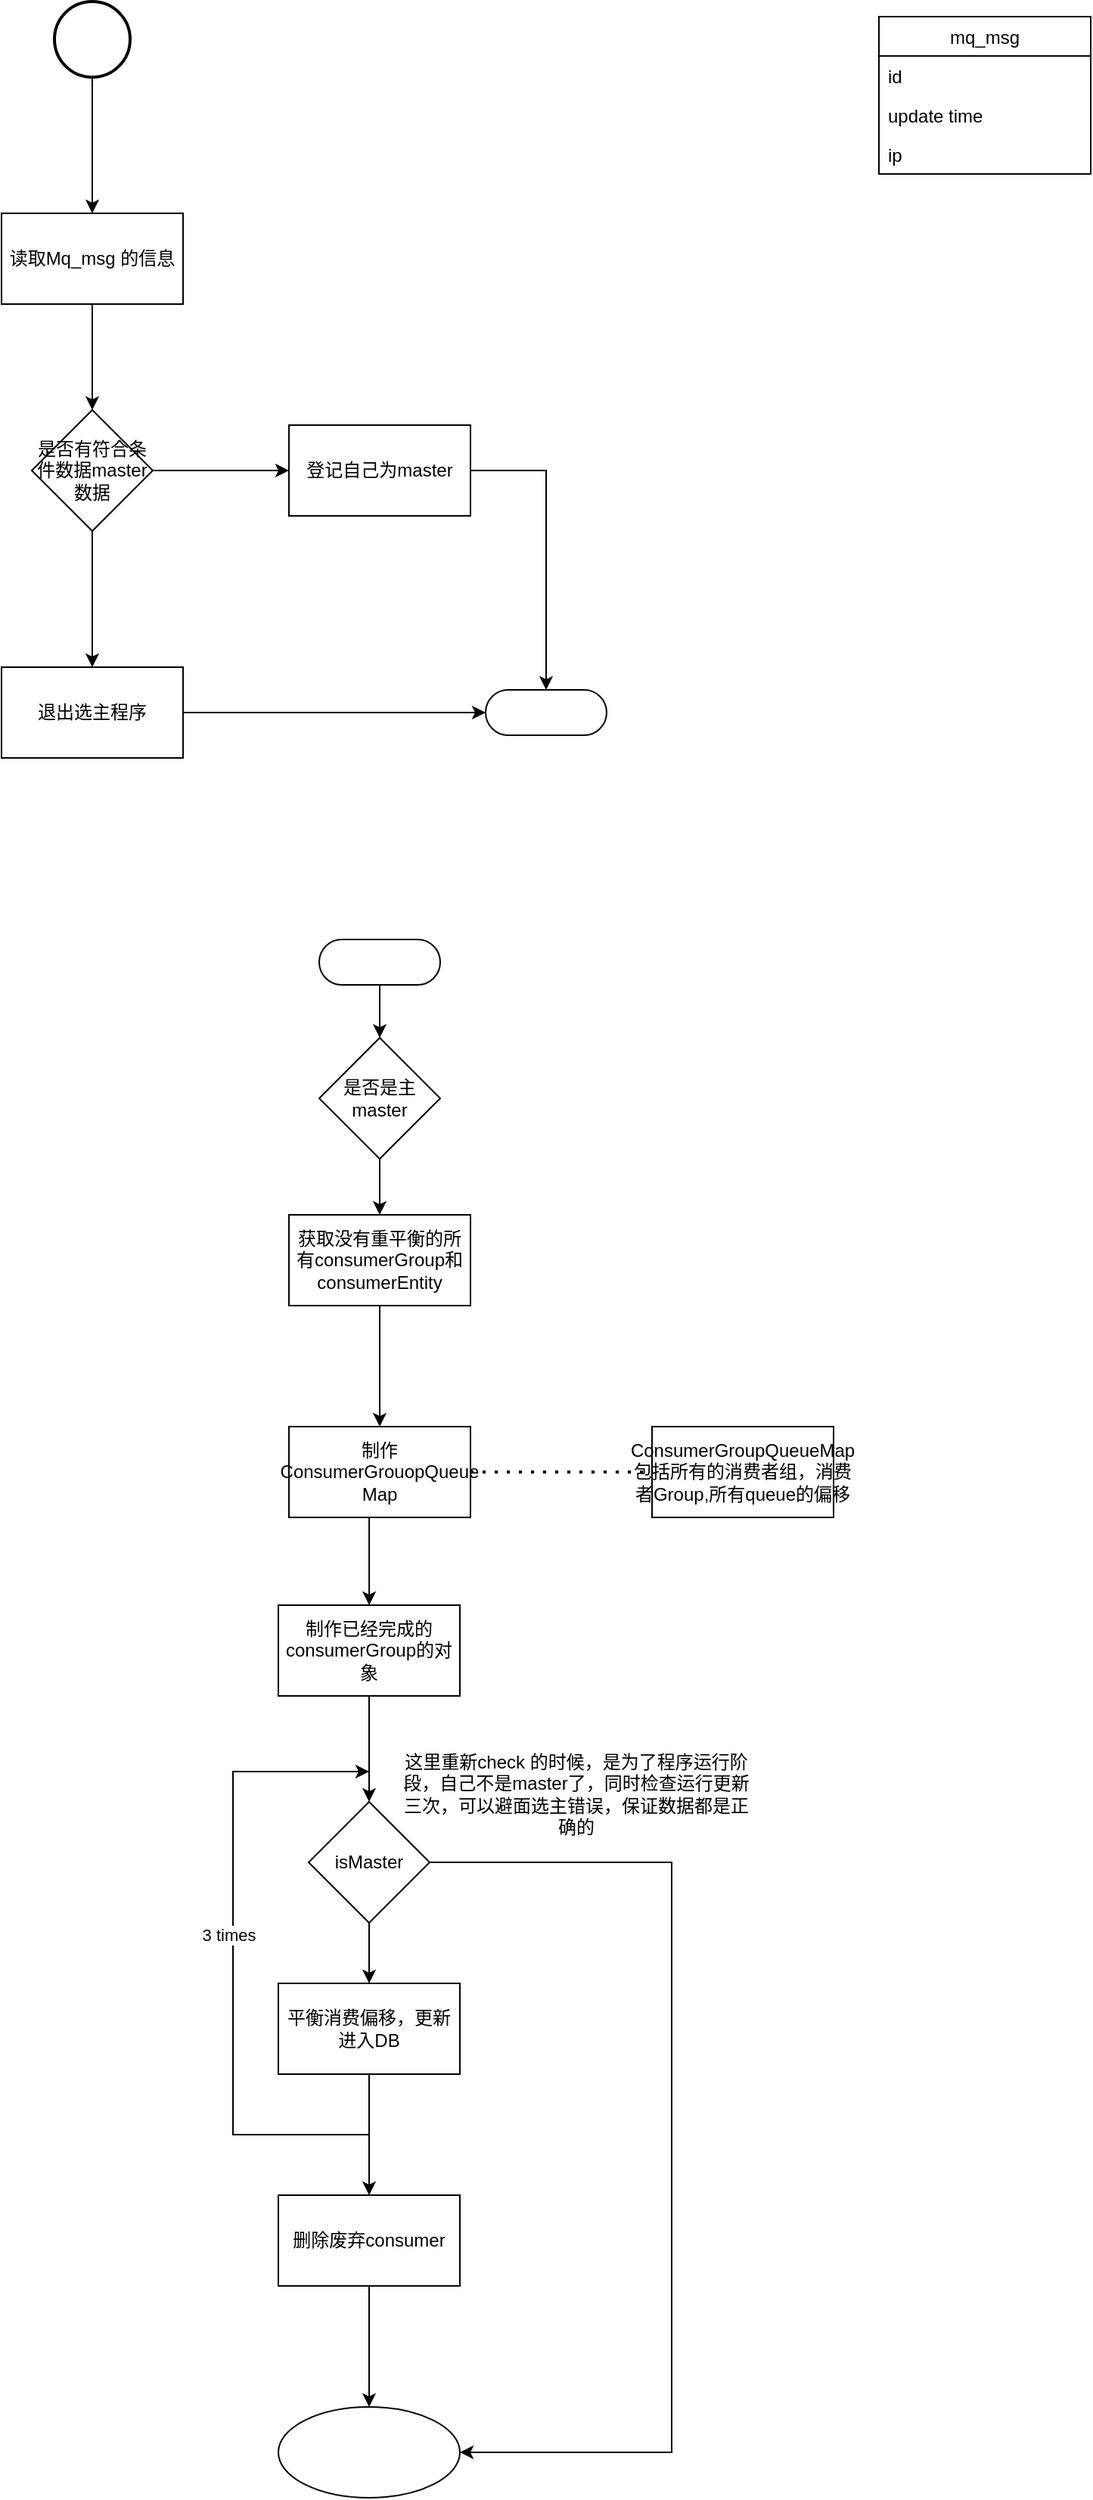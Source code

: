 <mxfile version="20.3.3" type="github">
  <diagram id="A1IVkFVI3k7iJlv4y0Dh" name="第 1 页">
    <mxGraphModel dx="1422" dy="826" grid="1" gridSize="10" guides="1" tooltips="1" connect="1" arrows="1" fold="1" page="1" pageScale="1" pageWidth="827" pageHeight="1169" math="0" shadow="0">
      <root>
        <mxCell id="0" />
        <mxCell id="1" parent="0" />
        <mxCell id="qFUdo42KV_erRPcCLVei-1" value="mq_msg" style="swimlane;fontStyle=0;childLayout=stackLayout;horizontal=1;startSize=26;fillColor=none;horizontalStack=0;resizeParent=1;resizeParentMax=0;resizeLast=0;collapsible=1;marginBottom=0;" parent="1" vertex="1">
          <mxGeometry x="620" y="70" width="140" height="104" as="geometry">
            <mxRectangle x="280" y="280" width="90" height="30" as="alternateBounds" />
          </mxGeometry>
        </mxCell>
        <mxCell id="qFUdo42KV_erRPcCLVei-2" value="id" style="text;strokeColor=none;fillColor=none;align=left;verticalAlign=top;spacingLeft=4;spacingRight=4;overflow=hidden;rotatable=0;points=[[0,0.5],[1,0.5]];portConstraint=eastwest;" parent="qFUdo42KV_erRPcCLVei-1" vertex="1">
          <mxGeometry y="26" width="140" height="26" as="geometry" />
        </mxCell>
        <mxCell id="qFUdo42KV_erRPcCLVei-3" value="update time" style="text;strokeColor=none;fillColor=none;align=left;verticalAlign=top;spacingLeft=4;spacingRight=4;overflow=hidden;rotatable=0;points=[[0,0.5],[1,0.5]];portConstraint=eastwest;" parent="qFUdo42KV_erRPcCLVei-1" vertex="1">
          <mxGeometry y="52" width="140" height="26" as="geometry" />
        </mxCell>
        <mxCell id="qFUdo42KV_erRPcCLVei-4" value="ip" style="text;strokeColor=none;fillColor=none;align=left;verticalAlign=top;spacingLeft=4;spacingRight=4;overflow=hidden;rotatable=0;points=[[0,0.5],[1,0.5]];portConstraint=eastwest;" parent="qFUdo42KV_erRPcCLVei-1" vertex="1">
          <mxGeometry y="78" width="140" height="26" as="geometry" />
        </mxCell>
        <mxCell id="qFUdo42KV_erRPcCLVei-10" value="" style="edgeStyle=orthogonalEdgeStyle;rounded=0;orthogonalLoop=1;jettySize=auto;html=1;" parent="1" source="qFUdo42KV_erRPcCLVei-5" target="qFUdo42KV_erRPcCLVei-9" edge="1">
          <mxGeometry relative="1" as="geometry" />
        </mxCell>
        <mxCell id="qFUdo42KV_erRPcCLVei-5" value="读取Mq_msg 的信息" style="rounded=0;whiteSpace=wrap;html=1;" parent="1" vertex="1">
          <mxGeometry x="40" y="200" width="120" height="60" as="geometry" />
        </mxCell>
        <mxCell id="qFUdo42KV_erRPcCLVei-8" style="edgeStyle=orthogonalEdgeStyle;rounded=0;orthogonalLoop=1;jettySize=auto;html=1;" parent="1" source="qFUdo42KV_erRPcCLVei-7" target="qFUdo42KV_erRPcCLVei-5" edge="1">
          <mxGeometry relative="1" as="geometry" />
        </mxCell>
        <mxCell id="qFUdo42KV_erRPcCLVei-7" value="" style="strokeWidth=2;html=1;shape=mxgraph.flowchart.start_2;whiteSpace=wrap;" parent="1" vertex="1">
          <mxGeometry x="75" y="60" width="50" height="50" as="geometry" />
        </mxCell>
        <mxCell id="qFUdo42KV_erRPcCLVei-12" value="" style="edgeStyle=orthogonalEdgeStyle;rounded=0;orthogonalLoop=1;jettySize=auto;html=1;" parent="1" source="qFUdo42KV_erRPcCLVei-9" target="qFUdo42KV_erRPcCLVei-11" edge="1">
          <mxGeometry relative="1" as="geometry" />
        </mxCell>
        <mxCell id="qFUdo42KV_erRPcCLVei-16" value="" style="edgeStyle=orthogonalEdgeStyle;rounded=0;orthogonalLoop=1;jettySize=auto;html=1;" parent="1" source="qFUdo42KV_erRPcCLVei-9" target="qFUdo42KV_erRPcCLVei-15" edge="1">
          <mxGeometry relative="1" as="geometry" />
        </mxCell>
        <mxCell id="qFUdo42KV_erRPcCLVei-9" value="是否有符合条件数据master数据" style="rhombus;whiteSpace=wrap;html=1;rounded=0;" parent="1" vertex="1">
          <mxGeometry x="60" y="330" width="80" height="80" as="geometry" />
        </mxCell>
        <mxCell id="qFUdo42KV_erRPcCLVei-18" style="edgeStyle=orthogonalEdgeStyle;rounded=0;orthogonalLoop=1;jettySize=auto;html=1;entryX=0;entryY=0.5;entryDx=0;entryDy=0;entryPerimeter=0;" parent="1" source="qFUdo42KV_erRPcCLVei-11" target="qFUdo42KV_erRPcCLVei-17" edge="1">
          <mxGeometry relative="1" as="geometry" />
        </mxCell>
        <mxCell id="qFUdo42KV_erRPcCLVei-11" value="退出选主程序" style="whiteSpace=wrap;html=1;rounded=0;" parent="1" vertex="1">
          <mxGeometry x="40" y="500" width="120" height="60" as="geometry" />
        </mxCell>
        <mxCell id="qFUdo42KV_erRPcCLVei-19" style="edgeStyle=orthogonalEdgeStyle;rounded=0;orthogonalLoop=1;jettySize=auto;html=1;entryX=0.5;entryY=0.5;entryDx=0;entryDy=-15;entryPerimeter=0;" parent="1" source="qFUdo42KV_erRPcCLVei-15" target="qFUdo42KV_erRPcCLVei-17" edge="1">
          <mxGeometry relative="1" as="geometry" />
        </mxCell>
        <mxCell id="qFUdo42KV_erRPcCLVei-15" value="登记自己为master" style="whiteSpace=wrap;html=1;rounded=0;" parent="1" vertex="1">
          <mxGeometry x="230" y="340" width="120" height="60" as="geometry" />
        </mxCell>
        <mxCell id="qFUdo42KV_erRPcCLVei-17" value="" style="html=1;dashed=0;whitespace=wrap;shape=mxgraph.dfd.start" parent="1" vertex="1">
          <mxGeometry x="360" y="515" width="80" height="30" as="geometry" />
        </mxCell>
        <mxCell id="qFUdo42KV_erRPcCLVei-23" value="" style="edgeStyle=orthogonalEdgeStyle;rounded=0;orthogonalLoop=1;jettySize=auto;html=1;" parent="1" source="qFUdo42KV_erRPcCLVei-21" target="qFUdo42KV_erRPcCLVei-22" edge="1">
          <mxGeometry relative="1" as="geometry" />
        </mxCell>
        <mxCell id="qFUdo42KV_erRPcCLVei-21" value="" style="html=1;dashed=0;whitespace=wrap;shape=mxgraph.dfd.start" parent="1" vertex="1">
          <mxGeometry x="250" y="680" width="80" height="30" as="geometry" />
        </mxCell>
        <mxCell id="j-rv734OtA0OHMe2fSV6-2" value="" style="edgeStyle=orthogonalEdgeStyle;rounded=0;orthogonalLoop=1;jettySize=auto;html=1;" edge="1" parent="1" source="qFUdo42KV_erRPcCLVei-22" target="j-rv734OtA0OHMe2fSV6-1">
          <mxGeometry relative="1" as="geometry" />
        </mxCell>
        <mxCell id="qFUdo42KV_erRPcCLVei-22" value="是否是主master" style="rhombus;whiteSpace=wrap;html=1;dashed=0;" parent="1" vertex="1">
          <mxGeometry x="250" y="745" width="80" height="80" as="geometry" />
        </mxCell>
        <mxCell id="qFUdo42KV_erRPcCLVei-29" value="" style="edgeStyle=orthogonalEdgeStyle;rounded=0;orthogonalLoop=1;jettySize=auto;html=1;exitX=0.442;exitY=1;exitDx=0;exitDy=0;exitPerimeter=0;" parent="1" source="j-rv734OtA0OHMe2fSV6-3" target="qFUdo42KV_erRPcCLVei-28" edge="1">
          <mxGeometry relative="1" as="geometry">
            <mxPoint x="283" y="1240" as="sourcePoint" />
          </mxGeometry>
        </mxCell>
        <mxCell id="qFUdo42KV_erRPcCLVei-35" value="" style="edgeStyle=orthogonalEdgeStyle;rounded=0;orthogonalLoop=1;jettySize=auto;html=1;" parent="1" source="qFUdo42KV_erRPcCLVei-28" target="qFUdo42KV_erRPcCLVei-34" edge="1">
          <mxGeometry relative="1" as="geometry" />
        </mxCell>
        <mxCell id="qFUdo42KV_erRPcCLVei-28" value="制作已经完成的consumerGroup的对象" style="whiteSpace=wrap;html=1;dashed=0;" parent="1" vertex="1">
          <mxGeometry x="223" y="1120" width="120" height="60" as="geometry" />
        </mxCell>
        <mxCell id="qFUdo42KV_erRPcCLVei-37" value="" style="edgeStyle=orthogonalEdgeStyle;rounded=0;orthogonalLoop=1;jettySize=auto;html=1;" parent="1" source="qFUdo42KV_erRPcCLVei-34" target="qFUdo42KV_erRPcCLVei-36" edge="1">
          <mxGeometry relative="1" as="geometry" />
        </mxCell>
        <mxCell id="qFUdo42KV_erRPcCLVei-45" style="edgeStyle=orthogonalEdgeStyle;rounded=0;orthogonalLoop=1;jettySize=auto;html=1;entryX=1;entryY=0.5;entryDx=0;entryDy=0;" parent="1" source="qFUdo42KV_erRPcCLVei-34" target="qFUdo42KV_erRPcCLVei-40" edge="1">
          <mxGeometry relative="1" as="geometry">
            <Array as="points">
              <mxPoint x="483" y="1290" />
              <mxPoint x="483" y="1680" />
            </Array>
          </mxGeometry>
        </mxCell>
        <mxCell id="qFUdo42KV_erRPcCLVei-34" value="isMaster" style="rhombus;whiteSpace=wrap;html=1;dashed=0;" parent="1" vertex="1">
          <mxGeometry x="243" y="1250" width="80" height="80" as="geometry" />
        </mxCell>
        <mxCell id="qFUdo42KV_erRPcCLVei-39" value="" style="edgeStyle=orthogonalEdgeStyle;rounded=0;orthogonalLoop=1;jettySize=auto;html=1;" parent="1" source="qFUdo42KV_erRPcCLVei-36" target="qFUdo42KV_erRPcCLVei-38" edge="1">
          <mxGeometry relative="1" as="geometry" />
        </mxCell>
        <mxCell id="qFUdo42KV_erRPcCLVei-36" value="平衡消费偏移，更新进入DB" style="whiteSpace=wrap;html=1;dashed=0;" parent="1" vertex="1">
          <mxGeometry x="223" y="1370" width="120" height="60" as="geometry" />
        </mxCell>
        <mxCell id="qFUdo42KV_erRPcCLVei-41" value="" style="edgeStyle=orthogonalEdgeStyle;rounded=0;orthogonalLoop=1;jettySize=auto;html=1;" parent="1" source="qFUdo42KV_erRPcCLVei-38" target="qFUdo42KV_erRPcCLVei-40" edge="1">
          <mxGeometry relative="1" as="geometry" />
        </mxCell>
        <mxCell id="qFUdo42KV_erRPcCLVei-38" value="删除废弃consumer" style="whiteSpace=wrap;html=1;dashed=0;" parent="1" vertex="1">
          <mxGeometry x="223" y="1510" width="120" height="60" as="geometry" />
        </mxCell>
        <mxCell id="qFUdo42KV_erRPcCLVei-40" value="" style="ellipse;whiteSpace=wrap;html=1;dashed=0;" parent="1" vertex="1">
          <mxGeometry x="223" y="1650" width="120" height="60" as="geometry" />
        </mxCell>
        <mxCell id="qFUdo42KV_erRPcCLVei-43" value="" style="endArrow=classic;html=1;rounded=0;" parent="1" edge="1">
          <mxGeometry width="50" height="50" relative="1" as="geometry">
            <mxPoint x="283" y="1470" as="sourcePoint" />
            <mxPoint x="283" y="1230" as="targetPoint" />
            <Array as="points">
              <mxPoint x="193" y="1470" />
              <mxPoint x="193" y="1230" />
            </Array>
          </mxGeometry>
        </mxCell>
        <mxCell id="qFUdo42KV_erRPcCLVei-44" value="3 times" style="edgeLabel;html=1;align=center;verticalAlign=middle;resizable=0;points=[];" parent="qFUdo42KV_erRPcCLVei-43" vertex="1" connectable="0">
          <mxGeometry x="0.057" y="3" relative="1" as="geometry">
            <mxPoint as="offset" />
          </mxGeometry>
        </mxCell>
        <mxCell id="j-rv734OtA0OHMe2fSV6-4" value="" style="edgeStyle=orthogonalEdgeStyle;rounded=0;orthogonalLoop=1;jettySize=auto;html=1;" edge="1" parent="1" source="j-rv734OtA0OHMe2fSV6-1" target="j-rv734OtA0OHMe2fSV6-3">
          <mxGeometry relative="1" as="geometry" />
        </mxCell>
        <mxCell id="j-rv734OtA0OHMe2fSV6-1" value="获取没有重平衡的所有consumerGroup和consumerEntity" style="whiteSpace=wrap;html=1;dashed=0;" vertex="1" parent="1">
          <mxGeometry x="230" y="862" width="120" height="60" as="geometry" />
        </mxCell>
        <mxCell id="j-rv734OtA0OHMe2fSV6-3" value="制作ConsumerGrouopQueue Map" style="whiteSpace=wrap;html=1;dashed=0;" vertex="1" parent="1">
          <mxGeometry x="230" y="1002" width="120" height="60" as="geometry" />
        </mxCell>
        <mxCell id="j-rv734OtA0OHMe2fSV6-5" value="ConsumerGroupQueueMap包括所有的消费者组，消费者Group,所有queue的偏移" style="whiteSpace=wrap;html=1;dashed=0;" vertex="1" parent="1">
          <mxGeometry x="470" y="1002" width="120" height="60" as="geometry" />
        </mxCell>
        <mxCell id="j-rv734OtA0OHMe2fSV6-8" value="" style="endArrow=none;dashed=1;html=1;dashPattern=1 3;strokeWidth=2;rounded=0;elbow=vertical;exitX=1;exitY=0.5;exitDx=0;exitDy=0;entryX=0;entryY=0.5;entryDx=0;entryDy=0;" edge="1" parent="1" source="j-rv734OtA0OHMe2fSV6-3" target="j-rv734OtA0OHMe2fSV6-5">
          <mxGeometry width="50" height="50" relative="1" as="geometry">
            <mxPoint x="370" y="1110" as="sourcePoint" />
            <mxPoint x="500" y="1090" as="targetPoint" />
          </mxGeometry>
        </mxCell>
        <mxCell id="j-rv734OtA0OHMe2fSV6-9" value="这里重新check 的时候，是为了程序运行阶段，自己不是master了，同时检查运行更新三次，可以避面选主错误，保证数据都是正确的" style="text;html=1;strokeColor=none;fillColor=none;align=center;verticalAlign=middle;whiteSpace=wrap;rounded=0;" vertex="1" parent="1">
          <mxGeometry x="300" y="1230" width="240" height="30" as="geometry" />
        </mxCell>
      </root>
    </mxGraphModel>
  </diagram>
</mxfile>
